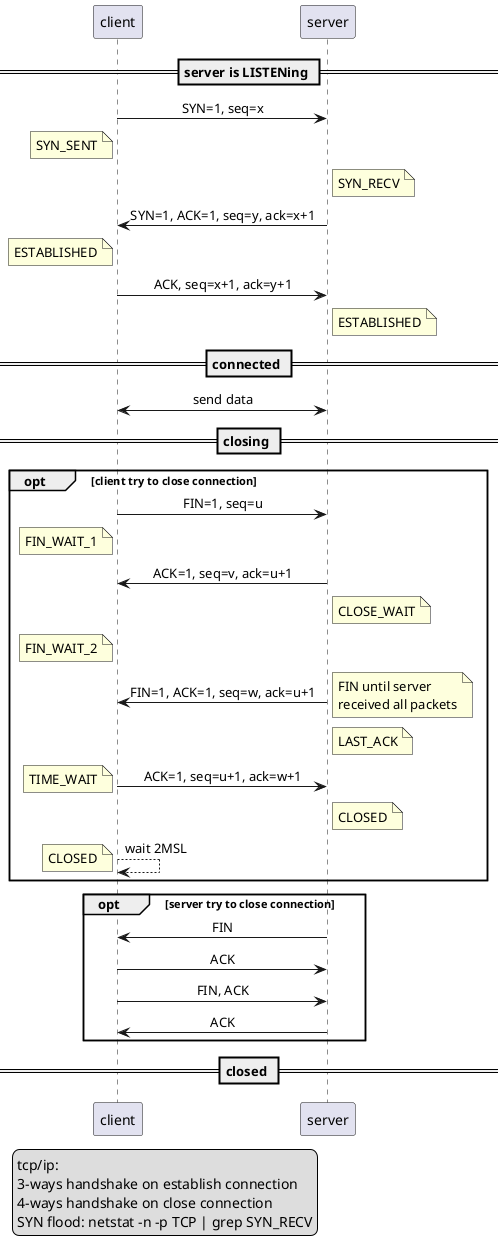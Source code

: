 @startuml TCP state@server-end

skinparam sequenceMessageAlign center

participant client as C
participant server as S

== server is LISTENing ==
C -> S: SYN=1, seq=x
note left of C: SYN_SENT
note right of S: SYN_RECV
S -> C: SYN=1, ACK=1, seq=y, ack=x+1
note left of C: ESTABLISHED
C -> S: ACK, seq=x+1, ack=y+1
note right of S: ESTABLISHED

== connected ==
C <-> S: send data

== closing ==

opt client try to close connection
C -> S: FIN=1, seq=u
note left of C: FIN_WAIT_1
S -> C: ACK=1, seq=v, ack=u+1
note right of S: CLOSE_WAIT
note left of C: FIN_WAIT_2
S -> C: FIN=1, ACK=1, seq=w, ack=u+1
note right
FIN until server
received all packets
end note
note right of S: LAST_ACK
C -> S: ACK=1, seq=u+1, ack=w+1
note left: TIME_WAIT
note right of S: CLOSED
C --> C: wait 2MSL
note left: CLOSED
end opt


opt server try to close connection
S -> C: FIN
C -> S: ACK
C -> S: FIN, ACK
S -> C: ACK
end opt

== closed ==
legend left
tcp/ip:
3-ways handshake on establish connection
4-ways handshake on close connection
SYN flood: netstat -n -p TCP | grep SYN_RECV
end legend

@enduml
